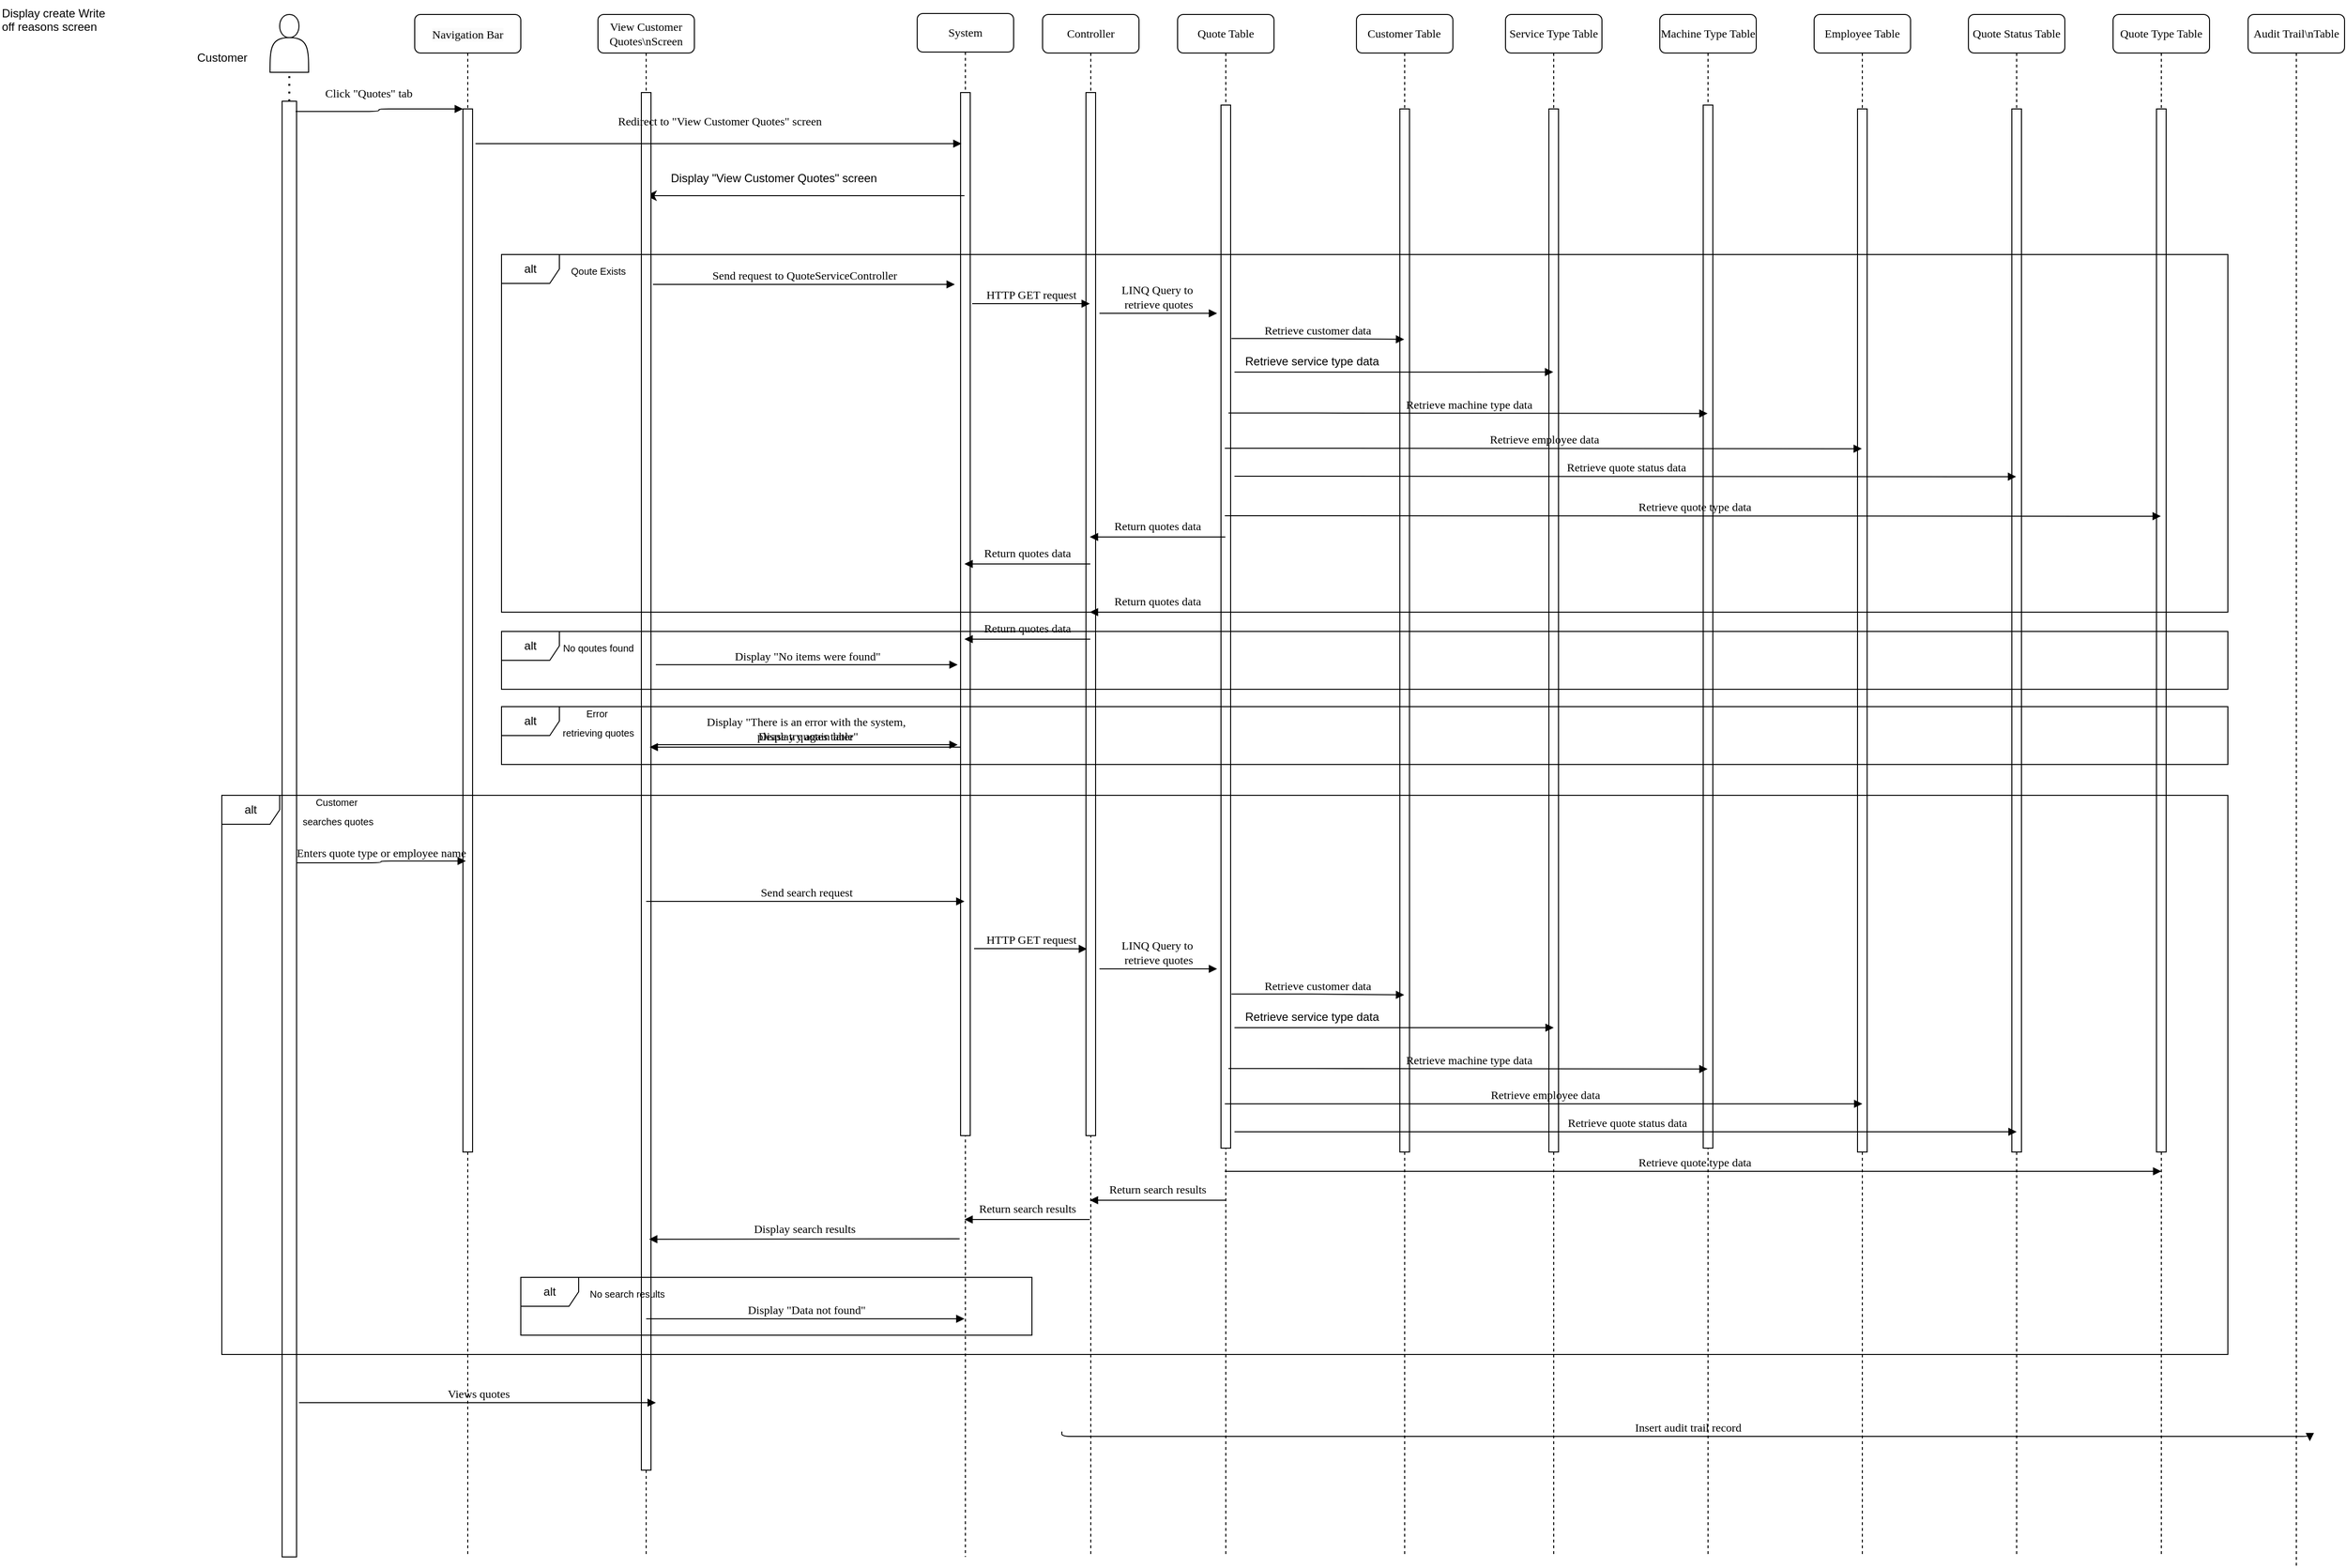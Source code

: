 <mxfile version="24.7.5">
  <diagram id="uxK4-Yki4DrVbVwzbOzG" name="Page-1">
    <mxGraphModel dx="2071" dy="563" grid="1" gridSize="10" guides="1" tooltips="1" connect="1" arrows="1" fold="1" page="1" pageScale="1" pageWidth="1100" pageHeight="850" math="0" shadow="0">
      <root>
        <mxCell id="0" />
        <mxCell id="1" parent="0" />
        <mxCell id="2" value="&lt;div style=&quot;line-height: 22px;&quot;&gt;&lt;span style=&quot;background-color: rgb(251, 251, 251);&quot;&gt;Navigation Bar&lt;/span&gt;&lt;/div&gt;" style="shape=umlLifeline;perimeter=lifelinePerimeter;whiteSpace=wrap;html=1;container=1;collapsible=0;recursiveResize=0;outlineConnect=0;rounded=1;shadow=0;comic=0;labelBackgroundColor=none;strokeWidth=1;fontFamily=Verdana;fontSize=12;align=center;" parent="1" vertex="1">
          <mxGeometry x="280" y="80" width="110" height="1600" as="geometry" />
        </mxCell>
        <mxCell id="L2fa7iT7cZ7oDMcu6JGY-260" value="" style="html=1;points=[];perimeter=orthogonalPerimeter;rounded=0;shadow=0;comic=0;labelBackgroundColor=none;strokeWidth=1;fontFamily=Verdana;fontSize=12;align=center;" vertex="1" parent="2">
          <mxGeometry x="50" y="98" width="10" height="1082" as="geometry" />
        </mxCell>
        <mxCell id="10" value="&lt;div&gt;Controller&lt;br&gt;&lt;/div&gt;" style="shape=umlLifeline;perimeter=lifelinePerimeter;whiteSpace=wrap;html=1;container=1;collapsible=0;recursiveResize=0;outlineConnect=0;rounded=1;shadow=0;comic=0;labelBackgroundColor=none;strokeWidth=1;fontFamily=Verdana;fontSize=12;align=center;" parent="1" vertex="1">
          <mxGeometry x="931" y="80" width="100" height="1600" as="geometry" />
        </mxCell>
        <mxCell id="XzoOXswsR-Y3jGsb5p3l-259" value="" style="html=1;points=[];perimeter=orthogonalPerimeter;rounded=0;shadow=0;comic=0;labelBackgroundColor=none;strokeWidth=1;fontFamily=Verdana;fontSize=12;align=center;" vertex="1" parent="10">
          <mxGeometry x="45" y="81" width="10" height="1082" as="geometry" />
        </mxCell>
        <mxCell id="12" value="Quote Table" style="shape=umlLifeline;perimeter=lifelinePerimeter;whiteSpace=wrap;html=1;container=1;collapsible=0;recursiveResize=0;outlineConnect=0;rounded=1;shadow=0;comic=0;labelBackgroundColor=none;strokeWidth=1;fontFamily=Verdana;fontSize=12;align=center;" parent="1" vertex="1">
          <mxGeometry x="1071" y="80" width="100" height="1600" as="geometry" />
        </mxCell>
        <mxCell id="XzoOXswsR-Y3jGsb5p3l-264" value="" style="html=1;points=[];perimeter=orthogonalPerimeter;rounded=0;shadow=0;comic=0;labelBackgroundColor=none;strokeWidth=1;fontFamily=Verdana;fontSize=12;align=center;" vertex="1" parent="12">
          <mxGeometry x="45" y="94" width="10" height="1082" as="geometry" />
        </mxCell>
        <mxCell id="17" style="rounded=0;orthogonalLoop=1;jettySize=auto;html=1;exitX=0.5;exitY=1;exitDx=0;exitDy=0;dashed=1;shape=link;strokeWidth=1;strokeColor=none;" parent="1" source="18" edge="1">
          <mxGeometry relative="1" as="geometry">
            <mxPoint x="130" y="660" as="targetPoint" />
          </mxGeometry>
        </mxCell>
        <mxCell id="18" value="" style="shape=actor;whiteSpace=wrap;html=1;" parent="1" vertex="1">
          <mxGeometry x="130" y="80" width="40" height="60" as="geometry" />
        </mxCell>
        <mxCell id="19" value="&lt;div&gt;Customer&lt;/div&gt;" style="text;html=1;align=center;verticalAlign=middle;resizable=0;points=[];autosize=1;strokeColor=none;fillColor=none;" parent="1" vertex="1">
          <mxGeometry x="40" y="110" width="80" height="30" as="geometry" />
        </mxCell>
        <mxCell id="20" value="" style="endArrow=none;dashed=1;html=1;dashPattern=1 3;strokeWidth=2;rounded=0;entryX=0.5;entryY=1;entryDx=0;entryDy=0;" parent="1" source="22" target="18" edge="1">
          <mxGeometry width="50" height="50" relative="1" as="geometry">
            <mxPoint x="150" y="660" as="sourcePoint" />
            <mxPoint x="570" y="270" as="targetPoint" />
          </mxGeometry>
        </mxCell>
        <mxCell id="22" value="" style="html=1;points=[];perimeter=orthogonalPerimeter;rounded=0;shadow=0;comic=0;labelBackgroundColor=none;strokeWidth=1;fontFamily=Verdana;fontSize=12;align=center;" parent="1" vertex="1">
          <mxGeometry x="142.5" y="170" width="15" height="1510" as="geometry" />
        </mxCell>
        <mxCell id="90" value="Display create Write off reasons screen" style="text;whiteSpace=wrap;html=1;" parent="1" vertex="1">
          <mxGeometry x="-150" y="65" width="120" height="40" as="geometry" />
        </mxCell>
        <mxCell id="254" value="Customer Table" style="shape=umlLifeline;perimeter=lifelinePerimeter;whiteSpace=wrap;html=1;container=1;collapsible=0;recursiveResize=0;outlineConnect=0;rounded=1;shadow=0;comic=0;labelBackgroundColor=none;strokeWidth=1;fontFamily=Verdana;fontSize=12;align=center;" parent="1" vertex="1">
          <mxGeometry x="1256.46" y="80" width="100" height="1600" as="geometry" />
        </mxCell>
        <mxCell id="XzoOXswsR-Y3jGsb5p3l-273" value="" style="html=1;points=[];perimeter=orthogonalPerimeter;rounded=0;shadow=0;comic=0;labelBackgroundColor=none;strokeWidth=1;fontFamily=Verdana;fontSize=12;align=center;" vertex="1" parent="254">
          <mxGeometry x="45" y="98" width="10" height="1082" as="geometry" />
        </mxCell>
        <mxCell id="LMX5ZwcizlQk9hmOMZiy-269" value="Service Type Table" style="shape=umlLifeline;perimeter=lifelinePerimeter;whiteSpace=wrap;html=1;container=1;collapsible=0;recursiveResize=0;outlineConnect=0;rounded=1;shadow=0;comic=0;labelBackgroundColor=none;strokeWidth=1;fontFamily=Verdana;fontSize=12;align=center;" parent="1" vertex="1">
          <mxGeometry x="1411" y="80" width="100" height="1600" as="geometry" />
        </mxCell>
        <mxCell id="XzoOXswsR-Y3jGsb5p3l-274" value="" style="html=1;points=[];perimeter=orthogonalPerimeter;rounded=0;shadow=0;comic=0;labelBackgroundColor=none;strokeWidth=1;fontFamily=Verdana;fontSize=12;align=center;" vertex="1" parent="LMX5ZwcizlQk9hmOMZiy-269">
          <mxGeometry x="45" y="98" width="10" height="1082" as="geometry" />
        </mxCell>
        <mxCell id="XzoOXswsR-Y3jGsb5p3l-314" value="Insert audit trail record" style="html=1;verticalAlign=bottom;endArrow=block;labelBackgroundColor=none;fontFamily=Verdana;fontSize=12;edgeStyle=elbowEdgeStyle;elbow=vertical;" edge="1" parent="LMX5ZwcizlQk9hmOMZiy-269">
          <mxGeometry x="0.003" relative="1" as="geometry">
            <mxPoint x="-460" y="1470" as="sourcePoint" />
            <mxPoint x="834" y="1480" as="targetPoint" />
            <mxPoint as="offset" />
            <Array as="points" />
          </mxGeometry>
        </mxCell>
        <mxCell id="LMX5ZwcizlQk9hmOMZiy-271" value="Machine Type Table" style="shape=umlLifeline;perimeter=lifelinePerimeter;whiteSpace=wrap;html=1;container=1;collapsible=0;recursiveResize=0;outlineConnect=0;rounded=1;shadow=0;comic=0;labelBackgroundColor=none;strokeWidth=1;fontFamily=Verdana;fontSize=12;align=center;" parent="1" vertex="1">
          <mxGeometry x="1571" y="80" width="100" height="1600" as="geometry" />
        </mxCell>
        <mxCell id="XzoOXswsR-Y3jGsb5p3l-275" value="" style="html=1;points=[];perimeter=orthogonalPerimeter;rounded=0;shadow=0;comic=0;labelBackgroundColor=none;strokeWidth=1;fontFamily=Verdana;fontSize=12;align=center;" vertex="1" parent="LMX5ZwcizlQk9hmOMZiy-271">
          <mxGeometry x="45" y="94" width="10" height="1082" as="geometry" />
        </mxCell>
        <mxCell id="LMX5ZwcizlQk9hmOMZiy-273" value="Employee Table" style="shape=umlLifeline;perimeter=lifelinePerimeter;whiteSpace=wrap;html=1;container=1;collapsible=0;recursiveResize=0;outlineConnect=0;rounded=1;shadow=0;comic=0;labelBackgroundColor=none;strokeWidth=1;fontFamily=Verdana;fontSize=12;align=center;" parent="1" vertex="1">
          <mxGeometry x="1731" y="80" width="100" height="1600" as="geometry" />
        </mxCell>
        <mxCell id="XzoOXswsR-Y3jGsb5p3l-276" value="" style="html=1;points=[];perimeter=orthogonalPerimeter;rounded=0;shadow=0;comic=0;labelBackgroundColor=none;strokeWidth=1;fontFamily=Verdana;fontSize=12;align=center;" vertex="1" parent="LMX5ZwcizlQk9hmOMZiy-273">
          <mxGeometry x="45" y="98" width="10" height="1082" as="geometry" />
        </mxCell>
        <mxCell id="LMX5ZwcizlQk9hmOMZiy-275" value="Quote Status Table" style="shape=umlLifeline;perimeter=lifelinePerimeter;whiteSpace=wrap;html=1;container=1;collapsible=0;recursiveResize=0;outlineConnect=0;rounded=1;shadow=0;comic=0;labelBackgroundColor=none;strokeWidth=1;fontFamily=Verdana;fontSize=12;align=center;" parent="1" vertex="1">
          <mxGeometry x="1891" y="80" width="100" height="1600" as="geometry" />
        </mxCell>
        <mxCell id="XzoOXswsR-Y3jGsb5p3l-277" value="" style="html=1;points=[];perimeter=orthogonalPerimeter;rounded=0;shadow=0;comic=0;labelBackgroundColor=none;strokeWidth=1;fontFamily=Verdana;fontSize=12;align=center;" vertex="1" parent="LMX5ZwcizlQk9hmOMZiy-275">
          <mxGeometry x="45" y="98" width="10" height="1082" as="geometry" />
        </mxCell>
        <mxCell id="LMX5ZwcizlQk9hmOMZiy-277" value="Quote Type Table" style="shape=umlLifeline;perimeter=lifelinePerimeter;whiteSpace=wrap;html=1;container=1;collapsible=0;recursiveResize=0;outlineConnect=0;rounded=1;shadow=0;comic=0;labelBackgroundColor=none;strokeWidth=1;fontFamily=Verdana;fontSize=12;align=center;" parent="1" vertex="1">
          <mxGeometry x="2041" y="80" width="100" height="1600" as="geometry" />
        </mxCell>
        <mxCell id="XzoOXswsR-Y3jGsb5p3l-278" value="" style="html=1;points=[];perimeter=orthogonalPerimeter;rounded=0;shadow=0;comic=0;labelBackgroundColor=none;strokeWidth=1;fontFamily=Verdana;fontSize=12;align=center;" vertex="1" parent="LMX5ZwcizlQk9hmOMZiy-277">
          <mxGeometry x="45" y="98" width="10" height="1082" as="geometry" />
        </mxCell>
        <mxCell id="LMX5ZwcizlQk9hmOMZiy-279" value="Audit Trail\nTable" style="shape=umlLifeline;perimeter=lifelinePerimeter;whiteSpace=wrap;html=1;container=1;collapsible=0;recursiveResize=0;outlineConnect=0;rounded=1;shadow=0;comic=0;labelBackgroundColor=none;strokeWidth=1;fontFamily=Verdana;fontSize=12;align=center;" parent="1" vertex="1">
          <mxGeometry x="2181" y="80" width="100" height="1610" as="geometry" />
        </mxCell>
        <mxCell id="15" value="Click &quot;Quotes&quot; tab" style="html=1;verticalAlign=bottom;endArrow=block;entryX=0;entryY=0;labelBackgroundColor=none;fontFamily=Verdana;fontSize=12;edgeStyle=elbowEdgeStyle;elbow=horizontal;exitX=0.933;exitY=0.007;exitDx=0;exitDy=0;exitPerimeter=0;entryDx=0;entryDy=0;entryPerimeter=0;" parent="1" edge="1" target="L2fa7iT7cZ7oDMcu6JGY-260" source="22">
          <mxGeometry x="-0.143" y="10" relative="1" as="geometry">
            <mxPoint x="170" y="180" as="sourcePoint" />
            <mxPoint x="345" y="180.0" as="targetPoint" />
            <mxPoint as="offset" />
          </mxGeometry>
        </mxCell>
        <mxCell id="L2fa7iT7cZ7oDMcu6JGY-258" value="System" style="shape=umlLifeline;perimeter=lifelinePerimeter;whiteSpace=wrap;html=1;container=1;collapsible=0;recursiveResize=0;outlineConnect=0;rounded=1;shadow=0;comic=0;labelBackgroundColor=none;strokeWidth=1;fontFamily=Verdana;fontSize=12;align=center;" vertex="1" parent="1">
          <mxGeometry x="801" y="79" width="100" height="1601" as="geometry" />
        </mxCell>
        <mxCell id="XzoOXswsR-Y3jGsb5p3l-258" value="" style="html=1;points=[];perimeter=orthogonalPerimeter;rounded=0;shadow=0;comic=0;labelBackgroundColor=none;strokeWidth=1;fontFamily=Verdana;fontSize=12;align=center;" vertex="1" parent="L2fa7iT7cZ7oDMcu6JGY-258">
          <mxGeometry x="45" y="82" width="10" height="1082" as="geometry" />
        </mxCell>
        <mxCell id="L2fa7iT7cZ7oDMcu6JGY-265" value="" style="endArrow=classic;html=1;rounded=0;fontSize=12;startSize=8;endSize=8;curved=1;" edge="1" parent="1" target="L2fa7iT7cZ7oDMcu6JGY-268">
          <mxGeometry width="50" height="50" relative="1" as="geometry">
            <mxPoint x="850" y="268" as="sourcePoint" />
            <mxPoint x="452.833" y="268" as="targetPoint" />
            <Array as="points">
              <mxPoint x="800" y="268" />
            </Array>
          </mxGeometry>
        </mxCell>
        <mxCell id="L2fa7iT7cZ7oDMcu6JGY-266" value="Display &quot;View Customer Quotes&quot; screen" style="edgeLabel;html=1;align=center;verticalAlign=middle;resizable=0;points=[];fontSize=12;" vertex="1" connectable="0" parent="L2fa7iT7cZ7oDMcu6JGY-265">
          <mxGeometry x="0.251" y="-1" relative="1" as="geometry">
            <mxPoint x="8" y="-17" as="offset" />
          </mxGeometry>
        </mxCell>
        <mxCell id="L2fa7iT7cZ7oDMcu6JGY-268" value="&lt;div&gt;View Customer Quotes\nScreen&lt;br&gt;&lt;/div&gt;" style="shape=umlLifeline;perimeter=lifelinePerimeter;whiteSpace=wrap;html=1;container=1;collapsible=0;recursiveResize=0;outlineConnect=0;rounded=1;shadow=0;comic=0;labelBackgroundColor=none;strokeWidth=1;fontFamily=Verdana;fontSize=12;align=center;" vertex="1" parent="1">
          <mxGeometry x="470" y="80" width="100" height="1600" as="geometry" />
        </mxCell>
        <mxCell id="XzoOXswsR-Y3jGsb5p3l-257" value="" style="html=1;points=[];perimeter=orthogonalPerimeter;rounded=0;shadow=0;comic=0;labelBackgroundColor=none;strokeWidth=1;fontFamily=Verdana;fontSize=12;align=center;" vertex="1" parent="L2fa7iT7cZ7oDMcu6JGY-268">
          <mxGeometry x="45" y="81" width="10" height="1429" as="geometry" />
        </mxCell>
        <mxCell id="XzoOXswsR-Y3jGsb5p3l-255" value="alt" style="shape=umlFrame;whiteSpace=wrap;html=1;pointerEvents=0;" vertex="1" parent="1">
          <mxGeometry x="370" y="329" width="1790" height="371" as="geometry" />
        </mxCell>
        <mxCell id="L2fa7iT7cZ7oDMcu6JGY-259" value="Redirect to &quot;View Customer Quotes&quot; screen" style="html=1;verticalAlign=bottom;endArrow=block;labelBackgroundColor=none;fontFamily=Verdana;fontSize=12;edgeStyle=elbowEdgeStyle;elbow=horizontal;entryX=0.096;entryY=0;entryDx=0;entryDy=0;entryPerimeter=0;" edge="1" parent="1">
          <mxGeometry x="0.004" y="14" relative="1" as="geometry">
            <mxPoint x="343" y="214" as="sourcePoint" />
            <mxPoint x="846.96" y="214" as="targetPoint" />
            <mxPoint as="offset" />
          </mxGeometry>
        </mxCell>
        <mxCell id="XzoOXswsR-Y3jGsb5p3l-261" value="Send request to QuoteServiceController" style="html=1;verticalAlign=bottom;endArrow=block;labelBackgroundColor=none;fontFamily=Verdana;fontSize=12;edgeStyle=elbowEdgeStyle;elbow=horizontal;" edge="1" parent="1">
          <mxGeometry x="0.003" relative="1" as="geometry">
            <mxPoint x="527.04" y="360" as="sourcePoint" />
            <mxPoint x="840" y="360" as="targetPoint" />
            <mxPoint as="offset" />
          </mxGeometry>
        </mxCell>
        <mxCell id="XzoOXswsR-Y3jGsb5p3l-262" value="HTTP GET request" style="html=1;verticalAlign=bottom;endArrow=block;labelBackgroundColor=none;fontFamily=Verdana;fontSize=12;edgeStyle=elbowEdgeStyle;elbow=horizontal;" edge="1" parent="1">
          <mxGeometry x="0.003" relative="1" as="geometry">
            <mxPoint x="858.04" y="380" as="sourcePoint" />
            <mxPoint x="980" y="380" as="targetPoint" />
            <mxPoint as="offset" />
          </mxGeometry>
        </mxCell>
        <mxCell id="XzoOXswsR-Y3jGsb5p3l-263" value="LINQ Query to&amp;nbsp;&lt;div&gt;retrieve quotes&lt;/div&gt;" style="html=1;verticalAlign=bottom;endArrow=block;labelBackgroundColor=none;fontFamily=Verdana;fontSize=12;edgeStyle=elbowEdgeStyle;elbow=horizontal;" edge="1" parent="1">
          <mxGeometry x="0.003" relative="1" as="geometry">
            <mxPoint x="990" y="390" as="sourcePoint" />
            <mxPoint x="1111.96" y="390" as="targetPoint" />
            <mxPoint as="offset" />
          </mxGeometry>
        </mxCell>
        <mxCell id="XzoOXswsR-Y3jGsb5p3l-265" value="Retrieve customer data" style="html=1;verticalAlign=bottom;endArrow=block;labelBackgroundColor=none;fontFamily=Verdana;fontSize=12;edgeStyle=elbowEdgeStyle;elbow=horizontal;exitX=1.083;exitY=0.245;exitDx=0;exitDy=0;exitPerimeter=0;" edge="1" parent="1">
          <mxGeometry x="0.003" relative="1" as="geometry">
            <mxPoint x="1126.83" y="416.09" as="sourcePoint" />
            <mxPoint x="1305.96" y="417" as="targetPoint" />
            <mxPoint as="offset" />
            <Array as="points">
              <mxPoint x="1200" y="417" />
            </Array>
          </mxGeometry>
        </mxCell>
        <mxCell id="XzoOXswsR-Y3jGsb5p3l-267" value="" style="html=1;verticalAlign=bottom;endArrow=block;labelBackgroundColor=none;fontFamily=Verdana;fontSize=12;edgeStyle=elbowEdgeStyle;elbow=horizontal;exitX=1.4;exitY=0.256;exitDx=0;exitDy=0;exitPerimeter=0;" edge="1" parent="1" source="XzoOXswsR-Y3jGsb5p3l-264" target="LMX5ZwcizlQk9hmOMZiy-269">
          <mxGeometry x="0.029" y="11" relative="1" as="geometry">
            <mxPoint x="1130" y="450.0" as="sourcePoint" />
            <mxPoint x="1309.13" y="450.91" as="targetPoint" />
            <mxPoint as="offset" />
            <Array as="points">
              <mxPoint x="1203.17" y="450.91" />
            </Array>
          </mxGeometry>
        </mxCell>
        <mxCell id="XzoOXswsR-Y3jGsb5p3l-272" value="Retrieve service type data" style="edgeLabel;html=1;align=center;verticalAlign=middle;resizable=0;points=[];fontSize=12;" vertex="1" connectable="0" parent="XzoOXswsR-Y3jGsb5p3l-267">
          <mxGeometry x="0.021" y="14" relative="1" as="geometry">
            <mxPoint x="-89" y="3" as="offset" />
          </mxGeometry>
        </mxCell>
        <mxCell id="XzoOXswsR-Y3jGsb5p3l-268" value="Retrieve machine type data" style="html=1;verticalAlign=bottom;endArrow=block;labelBackgroundColor=none;fontFamily=Verdana;fontSize=12;edgeStyle=elbowEdgeStyle;elbow=horizontal;exitX=0.773;exitY=0.31;exitDx=0;exitDy=0;exitPerimeter=0;" edge="1" parent="1">
          <mxGeometry x="0.003" relative="1" as="geometry">
            <mxPoint x="1123.73" y="493.42" as="sourcePoint" />
            <mxPoint x="1620.5" y="493.91" as="targetPoint" />
            <mxPoint as="offset" />
            <Array as="points">
              <mxPoint x="1203.17" y="493.91" />
            </Array>
          </mxGeometry>
        </mxCell>
        <mxCell id="XzoOXswsR-Y3jGsb5p3l-269" value="Retrieve employee data" style="html=1;verticalAlign=bottom;endArrow=block;labelBackgroundColor=none;fontFamily=Verdana;fontSize=12;edgeStyle=elbowEdgeStyle;elbow=horizontal;exitX=0.4;exitY=0.329;exitDx=0;exitDy=0;exitPerimeter=0;" edge="1" parent="1" source="XzoOXswsR-Y3jGsb5p3l-264" target="LMX5ZwcizlQk9hmOMZiy-273">
          <mxGeometry x="0.003" relative="1" as="geometry">
            <mxPoint x="1133.73" y="530.0" as="sourcePoint" />
            <mxPoint x="1630.5" y="530.49" as="targetPoint" />
            <mxPoint as="offset" />
            <Array as="points">
              <mxPoint x="1213.17" y="530.49" />
            </Array>
          </mxGeometry>
        </mxCell>
        <mxCell id="XzoOXswsR-Y3jGsb5p3l-270" value="Retrieve quote status data" style="html=1;verticalAlign=bottom;endArrow=block;labelBackgroundColor=none;fontFamily=Verdana;fontSize=12;edgeStyle=elbowEdgeStyle;elbow=horizontal;" edge="1" parent="1" target="LMX5ZwcizlQk9hmOMZiy-275">
          <mxGeometry x="0.003" relative="1" as="geometry">
            <mxPoint x="1130" y="559" as="sourcePoint" />
            <mxPoint x="1791.5" y="559" as="targetPoint" />
            <mxPoint as="offset" />
            <Array as="points">
              <mxPoint x="1223.67" y="559.49" />
            </Array>
          </mxGeometry>
        </mxCell>
        <mxCell id="XzoOXswsR-Y3jGsb5p3l-271" value="Retrieve quote type data" style="html=1;verticalAlign=bottom;endArrow=block;labelBackgroundColor=none;fontFamily=Verdana;fontSize=12;edgeStyle=elbowEdgeStyle;elbow=horizontal;" edge="1" parent="1" target="LMX5ZwcizlQk9hmOMZiy-277">
          <mxGeometry x="0.003" relative="1" as="geometry">
            <mxPoint x="1120" y="600" as="sourcePoint" />
            <mxPoint x="1931" y="600" as="targetPoint" />
            <mxPoint as="offset" />
            <Array as="points">
              <mxPoint x="1213.67" y="600.49" />
            </Array>
          </mxGeometry>
        </mxCell>
        <mxCell id="XzoOXswsR-Y3jGsb5p3l-279" value="Return quotes data" style="html=1;verticalAlign=bottom;endArrow=block;labelBackgroundColor=none;fontFamily=Verdana;fontSize=12;edgeStyle=elbowEdgeStyle;elbow=vertical;" edge="1" parent="1">
          <mxGeometry y="-2" relative="1" as="geometry">
            <mxPoint x="1120.5" y="622" as="sourcePoint" />
            <mxPoint x="980" y="622" as="targetPoint" />
            <mxPoint as="offset" />
          </mxGeometry>
        </mxCell>
        <mxCell id="XzoOXswsR-Y3jGsb5p3l-280" value="Return quotes data" style="html=1;verticalAlign=bottom;endArrow=block;labelBackgroundColor=none;fontFamily=Verdana;fontSize=12;edgeStyle=elbowEdgeStyle;elbow=vertical;" edge="1" parent="1">
          <mxGeometry y="-2" relative="1" as="geometry">
            <mxPoint x="980.5" y="650" as="sourcePoint" />
            <mxPoint x="850" y="650" as="targetPoint" />
            <mxPoint as="offset" />
          </mxGeometry>
        </mxCell>
        <mxCell id="XzoOXswsR-Y3jGsb5p3l-281" value="Display quotes table" style="html=1;verticalAlign=bottom;endArrow=block;labelBackgroundColor=none;fontFamily=Verdana;fontSize=12;edgeStyle=elbowEdgeStyle;elbow=vertical;entryX=0.857;entryY=0.475;entryDx=0;entryDy=0;entryPerimeter=0;" edge="1" parent="1" source="XzoOXswsR-Y3jGsb5p3l-258" target="XzoOXswsR-Y3jGsb5p3l-257">
          <mxGeometry y="-2" relative="1" as="geometry">
            <mxPoint x="840.5" y="670" as="sourcePoint" />
            <mxPoint x="710" y="670" as="targetPoint" />
            <mxPoint as="offset" />
          </mxGeometry>
        </mxCell>
        <mxCell id="XzoOXswsR-Y3jGsb5p3l-282" value="&lt;font style=&quot;font-size: 10px;&quot;&gt;Qoute Exists&lt;/font&gt;" style="text;html=1;align=center;verticalAlign=middle;resizable=0;points=[];autosize=1;strokeColor=none;fillColor=none;fontSize=16;" vertex="1" parent="1">
          <mxGeometry x="430" y="329" width="80" height="30" as="geometry" />
        </mxCell>
        <mxCell id="XzoOXswsR-Y3jGsb5p3l-283" value="alt" style="shape=umlFrame;whiteSpace=wrap;html=1;pointerEvents=0;" vertex="1" parent="1">
          <mxGeometry x="370" y="720" width="1790" height="60" as="geometry" />
        </mxCell>
        <mxCell id="XzoOXswsR-Y3jGsb5p3l-284" value="&lt;font style=&quot;font-size: 10px;&quot;&gt;No qoutes found&lt;/font&gt;" style="text;html=1;align=center;verticalAlign=middle;resizable=0;points=[];autosize=1;strokeColor=none;fillColor=none;fontSize=16;" vertex="1" parent="1">
          <mxGeometry x="420" y="720" width="100" height="30" as="geometry" />
        </mxCell>
        <mxCell id="XzoOXswsR-Y3jGsb5p3l-285" value="Display &quot;No items were found&quot;" style="html=1;verticalAlign=bottom;endArrow=block;labelBackgroundColor=none;fontFamily=Verdana;fontSize=12;edgeStyle=elbowEdgeStyle;elbow=horizontal;" edge="1" parent="1">
          <mxGeometry x="0.003" relative="1" as="geometry">
            <mxPoint x="530" y="754.5" as="sourcePoint" />
            <mxPoint x="842.96" y="754.5" as="targetPoint" />
            <mxPoint as="offset" />
          </mxGeometry>
        </mxCell>
        <mxCell id="XzoOXswsR-Y3jGsb5p3l-286" value="Return quotes data" style="html=1;verticalAlign=bottom;endArrow=block;labelBackgroundColor=none;fontFamily=Verdana;fontSize=12;edgeStyle=elbowEdgeStyle;elbow=vertical;" edge="1" parent="1">
          <mxGeometry y="-2" relative="1" as="geometry">
            <mxPoint x="1120.5" y="700" as="sourcePoint" />
            <mxPoint x="980" y="700" as="targetPoint" />
            <mxPoint as="offset" />
          </mxGeometry>
        </mxCell>
        <mxCell id="XzoOXswsR-Y3jGsb5p3l-287" value="Return quotes data" style="html=1;verticalAlign=bottom;endArrow=block;labelBackgroundColor=none;fontFamily=Verdana;fontSize=12;edgeStyle=elbowEdgeStyle;elbow=vertical;" edge="1" parent="1">
          <mxGeometry y="-2" relative="1" as="geometry">
            <mxPoint x="980.5" y="728" as="sourcePoint" />
            <mxPoint x="850" y="728" as="targetPoint" />
            <mxPoint as="offset" />
          </mxGeometry>
        </mxCell>
        <mxCell id="XzoOXswsR-Y3jGsb5p3l-289" value="alt" style="shape=umlFrame;whiteSpace=wrap;html=1;pointerEvents=0;" vertex="1" parent="1">
          <mxGeometry x="370" y="798" width="1790" height="60" as="geometry" />
        </mxCell>
        <mxCell id="XzoOXswsR-Y3jGsb5p3l-290" value="&lt;font style=&quot;font-size: 10px;&quot;&gt;Error&amp;nbsp;&lt;/font&gt;&lt;div&gt;&lt;font style=&quot;font-size: 10px;&quot;&gt;retrieving quotes&lt;/font&gt;&lt;/div&gt;" style="text;html=1;align=center;verticalAlign=middle;resizable=0;points=[];autosize=1;strokeColor=none;fillColor=none;fontSize=16;" vertex="1" parent="1">
          <mxGeometry x="420" y="788" width="100" height="50" as="geometry" />
        </mxCell>
        <mxCell id="XzoOXswsR-Y3jGsb5p3l-291" value="Display &quot;There is an error with the system,&amp;nbsp;&lt;div&gt;please try again later&quot;&lt;br&gt;&lt;/div&gt;" style="html=1;verticalAlign=bottom;endArrow=block;labelBackgroundColor=none;fontFamily=Verdana;fontSize=12;edgeStyle=elbowEdgeStyle;elbow=horizontal;" edge="1" parent="1">
          <mxGeometry x="0.003" relative="1" as="geometry">
            <mxPoint x="530" y="837.5" as="sourcePoint" />
            <mxPoint x="842.96" y="837.5" as="targetPoint" />
            <mxPoint as="offset" />
          </mxGeometry>
        </mxCell>
        <mxCell id="XzoOXswsR-Y3jGsb5p3l-292" value="alt" style="shape=umlFrame;whiteSpace=wrap;html=1;pointerEvents=0;" vertex="1" parent="1">
          <mxGeometry x="80" y="890" width="2080" height="580" as="geometry" />
        </mxCell>
        <mxCell id="XzoOXswsR-Y3jGsb5p3l-293" value="&lt;font style=&quot;font-size: 10px;&quot;&gt;Customer&amp;nbsp;&lt;/font&gt;&lt;div&gt;&lt;font style=&quot;font-size: 10px;&quot;&gt;searches quotes&lt;/font&gt;&lt;/div&gt;" style="text;html=1;align=center;verticalAlign=middle;resizable=0;points=[];autosize=1;strokeColor=none;fillColor=none;fontSize=16;" vertex="1" parent="1">
          <mxGeometry x="150" y="880" width="100" height="50" as="geometry" />
        </mxCell>
        <mxCell id="XzoOXswsR-Y3jGsb5p3l-294" value="Enters quote type or employee name" style="html=1;verticalAlign=bottom;endArrow=block;labelBackgroundColor=none;fontFamily=Verdana;fontSize=12;edgeStyle=elbowEdgeStyle;elbow=horizontal;exitX=0.98;exitY=0.741;exitDx=0;exitDy=0;exitPerimeter=0;entryX=0.298;entryY=0.721;entryDx=0;entryDy=0;entryPerimeter=0;" edge="1" parent="1" target="L2fa7iT7cZ7oDMcu6JGY-260">
          <mxGeometry x="0.003" relative="1" as="geometry">
            <mxPoint x="157.5" y="960" as="sourcePoint" />
            <mxPoint x="510.3" y="962.31" as="targetPoint" />
            <mxPoint as="offset" />
            <Array as="points" />
          </mxGeometry>
        </mxCell>
        <mxCell id="XzoOXswsR-Y3jGsb5p3l-295" value="Send search request" style="html=1;verticalAlign=bottom;endArrow=block;labelBackgroundColor=none;fontFamily=Verdana;fontSize=12;edgeStyle=elbowEdgeStyle;elbow=horizontal;exitX=0.98;exitY=0.741;exitDx=0;exitDy=0;exitPerimeter=0;" edge="1" parent="1">
          <mxGeometry x="0.003" relative="1" as="geometry">
            <mxPoint x="520.0" y="1000" as="sourcePoint" />
            <mxPoint x="850" y="1000" as="targetPoint" />
            <mxPoint as="offset" />
            <Array as="points">
              <mxPoint x="762.8" y="972.31" />
            </Array>
          </mxGeometry>
        </mxCell>
        <mxCell id="XzoOXswsR-Y3jGsb5p3l-297" value="HTTP GET request" style="html=1;verticalAlign=bottom;endArrow=block;labelBackgroundColor=none;fontFamily=Verdana;fontSize=12;edgeStyle=elbowEdgeStyle;elbow=horizontal;entryX=0.111;entryY=0.821;entryDx=0;entryDy=0;entryPerimeter=0;" edge="1" parent="1" target="XzoOXswsR-Y3jGsb5p3l-259">
          <mxGeometry x="0.003" relative="1" as="geometry">
            <mxPoint x="860" y="1049" as="sourcePoint" />
            <mxPoint x="931" y="1050" as="targetPoint" />
            <mxPoint as="offset" />
            <Array as="points" />
          </mxGeometry>
        </mxCell>
        <mxCell id="XzoOXswsR-Y3jGsb5p3l-298" value="LINQ Query to&amp;nbsp;&lt;div&gt;retrieve quotes&lt;/div&gt;" style="html=1;verticalAlign=bottom;endArrow=block;labelBackgroundColor=none;fontFamily=Verdana;fontSize=12;edgeStyle=elbowEdgeStyle;elbow=horizontal;" edge="1" parent="1">
          <mxGeometry x="0.003" relative="1" as="geometry">
            <mxPoint x="990" y="1070" as="sourcePoint" />
            <mxPoint x="1111.96" y="1070" as="targetPoint" />
            <mxPoint as="offset" />
          </mxGeometry>
        </mxCell>
        <mxCell id="XzoOXswsR-Y3jGsb5p3l-299" value="Retrieve customer data" style="html=1;verticalAlign=bottom;endArrow=block;labelBackgroundColor=none;fontFamily=Verdana;fontSize=12;edgeStyle=elbowEdgeStyle;elbow=horizontal;exitX=1.083;exitY=0.245;exitDx=0;exitDy=0;exitPerimeter=0;" edge="1" parent="1">
          <mxGeometry x="0.003" relative="1" as="geometry">
            <mxPoint x="1126.83" y="1096.09" as="sourcePoint" />
            <mxPoint x="1305.96" y="1097" as="targetPoint" />
            <mxPoint as="offset" />
            <Array as="points">
              <mxPoint x="1200" y="1097" />
            </Array>
          </mxGeometry>
        </mxCell>
        <mxCell id="XzoOXswsR-Y3jGsb5p3l-300" value="" style="html=1;verticalAlign=bottom;endArrow=block;labelBackgroundColor=none;fontFamily=Verdana;fontSize=12;edgeStyle=elbowEdgeStyle;elbow=horizontal;exitX=1.4;exitY=0.256;exitDx=0;exitDy=0;exitPerimeter=0;" edge="1" parent="1">
          <mxGeometry x="0.029" y="11" relative="1" as="geometry">
            <mxPoint x="1130" y="1131" as="sourcePoint" />
            <mxPoint x="1461" y="1131" as="targetPoint" />
            <mxPoint as="offset" />
            <Array as="points">
              <mxPoint x="1203.17" y="1130.91" />
            </Array>
          </mxGeometry>
        </mxCell>
        <mxCell id="XzoOXswsR-Y3jGsb5p3l-301" value="Retrieve service type data" style="edgeLabel;html=1;align=center;verticalAlign=middle;resizable=0;points=[];fontSize=12;" vertex="1" connectable="0" parent="XzoOXswsR-Y3jGsb5p3l-300">
          <mxGeometry x="0.021" y="14" relative="1" as="geometry">
            <mxPoint x="-89" y="3" as="offset" />
          </mxGeometry>
        </mxCell>
        <mxCell id="XzoOXswsR-Y3jGsb5p3l-302" value="Retrieve machine type data" style="html=1;verticalAlign=bottom;endArrow=block;labelBackgroundColor=none;fontFamily=Verdana;fontSize=12;edgeStyle=elbowEdgeStyle;elbow=horizontal;exitX=0.773;exitY=0.31;exitDx=0;exitDy=0;exitPerimeter=0;" edge="1" parent="1">
          <mxGeometry x="0.003" relative="1" as="geometry">
            <mxPoint x="1123.73" y="1173.42" as="sourcePoint" />
            <mxPoint x="1620.5" y="1173.91" as="targetPoint" />
            <mxPoint as="offset" />
            <Array as="points">
              <mxPoint x="1203.17" y="1173.91" />
            </Array>
          </mxGeometry>
        </mxCell>
        <mxCell id="XzoOXswsR-Y3jGsb5p3l-303" value="Retrieve employee data" style="html=1;verticalAlign=bottom;endArrow=block;labelBackgroundColor=none;fontFamily=Verdana;fontSize=12;edgeStyle=elbowEdgeStyle;elbow=horizontal;exitX=0.4;exitY=0.329;exitDx=0;exitDy=0;exitPerimeter=0;" edge="1" parent="1">
          <mxGeometry x="0.003" relative="1" as="geometry">
            <mxPoint x="1120" y="1210" as="sourcePoint" />
            <mxPoint x="1781" y="1210" as="targetPoint" />
            <mxPoint as="offset" />
            <Array as="points">
              <mxPoint x="1213.17" y="1210.49" />
            </Array>
          </mxGeometry>
        </mxCell>
        <mxCell id="XzoOXswsR-Y3jGsb5p3l-304" value="Retrieve quote status data" style="html=1;verticalAlign=bottom;endArrow=block;labelBackgroundColor=none;fontFamily=Verdana;fontSize=12;edgeStyle=elbowEdgeStyle;elbow=horizontal;" edge="1" parent="1">
          <mxGeometry x="0.003" relative="1" as="geometry">
            <mxPoint x="1130" y="1239" as="sourcePoint" />
            <mxPoint x="1941" y="1239" as="targetPoint" />
            <mxPoint as="offset" />
            <Array as="points">
              <mxPoint x="1223.67" y="1239.49" />
            </Array>
          </mxGeometry>
        </mxCell>
        <mxCell id="XzoOXswsR-Y3jGsb5p3l-305" value="Retrieve quote type data" style="html=1;verticalAlign=bottom;endArrow=block;labelBackgroundColor=none;fontFamily=Verdana;fontSize=12;edgeStyle=elbowEdgeStyle;elbow=horizontal;" edge="1" parent="1">
          <mxGeometry x="0.003" relative="1" as="geometry">
            <mxPoint x="1120" y="1280" as="sourcePoint" />
            <mxPoint x="2091" y="1280" as="targetPoint" />
            <mxPoint as="offset" />
            <Array as="points">
              <mxPoint x="1213.67" y="1280.49" />
            </Array>
          </mxGeometry>
        </mxCell>
        <mxCell id="XzoOXswsR-Y3jGsb5p3l-306" value="Return search results" style="html=1;verticalAlign=bottom;endArrow=block;labelBackgroundColor=none;fontFamily=Verdana;fontSize=12;edgeStyle=elbowEdgeStyle;elbow=vertical;" edge="1" parent="1">
          <mxGeometry y="-2" relative="1" as="geometry">
            <mxPoint x="1120.5" y="1310" as="sourcePoint" />
            <mxPoint x="980" y="1310" as="targetPoint" />
            <mxPoint as="offset" />
          </mxGeometry>
        </mxCell>
        <mxCell id="XzoOXswsR-Y3jGsb5p3l-307" value="Return search results" style="html=1;verticalAlign=bottom;endArrow=block;labelBackgroundColor=none;fontFamily=Verdana;fontSize=12;edgeStyle=elbowEdgeStyle;elbow=vertical;" edge="1" parent="1">
          <mxGeometry y="-2" relative="1" as="geometry">
            <mxPoint x="980" y="1330" as="sourcePoint" />
            <mxPoint x="850" y="1330" as="targetPoint" />
            <mxPoint as="offset" />
          </mxGeometry>
        </mxCell>
        <mxCell id="XzoOXswsR-Y3jGsb5p3l-308" value="Display search results" style="html=1;verticalAlign=bottom;endArrow=block;labelBackgroundColor=none;fontFamily=Verdana;fontSize=12;edgeStyle=elbowEdgeStyle;elbow=vertical;entryX=0.857;entryY=0.475;entryDx=0;entryDy=0;entryPerimeter=0;" edge="1" parent="1">
          <mxGeometry y="-2" relative="1" as="geometry">
            <mxPoint x="845" y="1350" as="sourcePoint" />
            <mxPoint x="523" y="1351" as="targetPoint" />
            <mxPoint as="offset" />
          </mxGeometry>
        </mxCell>
        <mxCell id="XzoOXswsR-Y3jGsb5p3l-309" value="alt" style="shape=umlFrame;whiteSpace=wrap;html=1;pointerEvents=0;" vertex="1" parent="1">
          <mxGeometry x="390" y="1390" width="530" height="60" as="geometry" />
        </mxCell>
        <mxCell id="XzoOXswsR-Y3jGsb5p3l-310" value="&lt;span style=&quot;font-size: 10px;&quot;&gt;No search results&lt;/span&gt;" style="text;html=1;align=center;verticalAlign=middle;resizable=0;points=[];autosize=1;strokeColor=none;fillColor=none;fontSize=16;" vertex="1" parent="1">
          <mxGeometry x="450" y="1390" width="100" height="30" as="geometry" />
        </mxCell>
        <mxCell id="XzoOXswsR-Y3jGsb5p3l-311" value="Display &quot;Data not found&quot;" style="html=1;verticalAlign=bottom;endArrow=block;labelBackgroundColor=none;fontFamily=Verdana;fontSize=12;edgeStyle=elbowEdgeStyle;elbow=horizontal;exitX=0.98;exitY=0.741;exitDx=0;exitDy=0;exitPerimeter=0;" edge="1" parent="1">
          <mxGeometry x="0.003" relative="1" as="geometry">
            <mxPoint x="520.0" y="1433" as="sourcePoint" />
            <mxPoint x="850" y="1433" as="targetPoint" />
            <mxPoint as="offset" />
            <Array as="points">
              <mxPoint x="762.8" y="1405.31" />
            </Array>
          </mxGeometry>
        </mxCell>
        <mxCell id="XzoOXswsR-Y3jGsb5p3l-313" value="Views quotes" style="html=1;verticalAlign=bottom;endArrow=block;labelBackgroundColor=none;fontFamily=Verdana;fontSize=12;edgeStyle=elbowEdgeStyle;elbow=horizontal;" edge="1" parent="1">
          <mxGeometry x="0.003" relative="1" as="geometry">
            <mxPoint x="160" y="1520" as="sourcePoint" />
            <mxPoint x="530" y="1520" as="targetPoint" />
            <mxPoint as="offset" />
            <Array as="points" />
          </mxGeometry>
        </mxCell>
      </root>
    </mxGraphModel>
  </diagram>
</mxfile>
